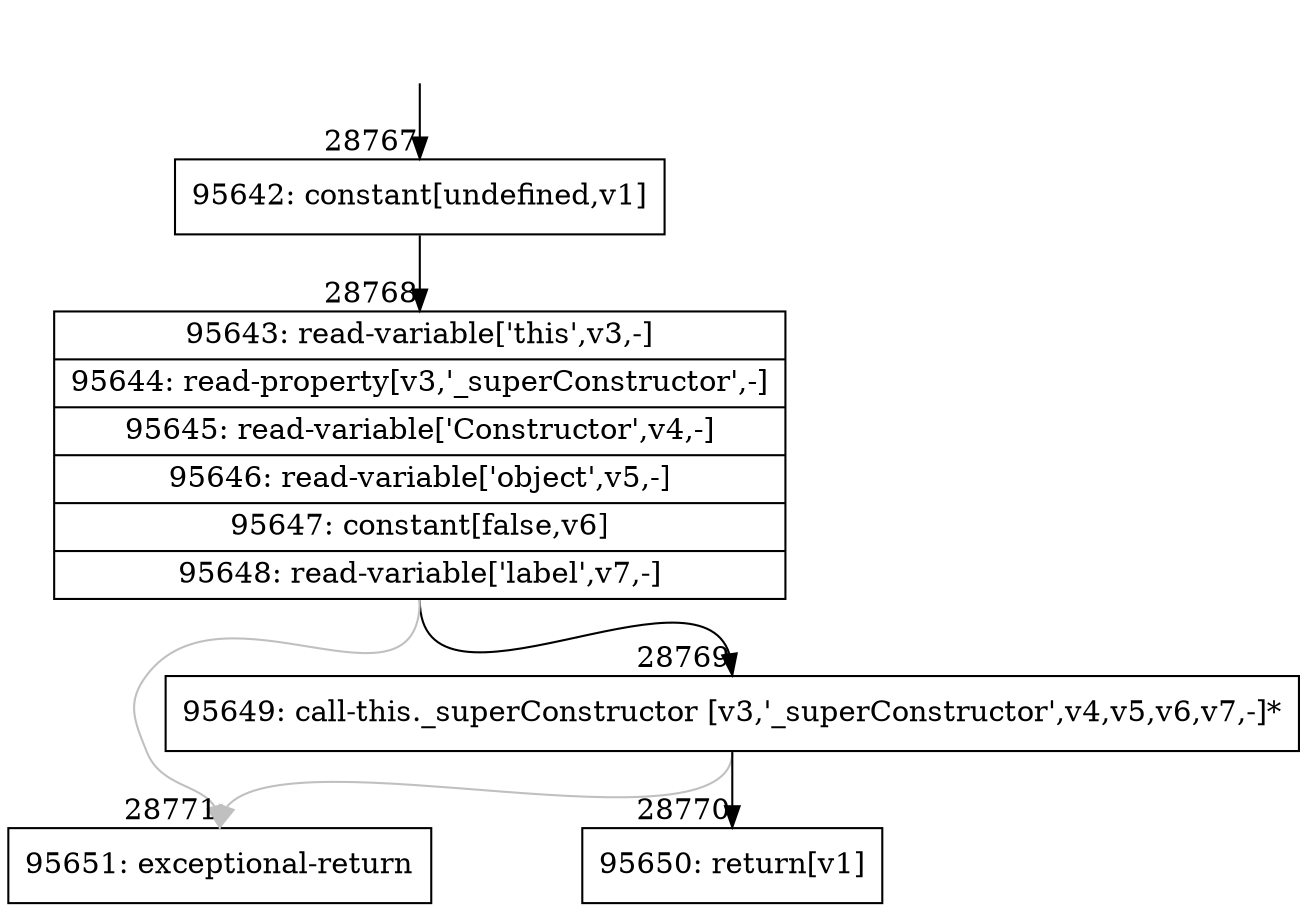digraph {
rankdir="TD"
BB_entry2535[shape=none,label=""];
BB_entry2535 -> BB28767 [tailport=s, headport=n, headlabel="    28767"]
BB28767 [shape=record label="{95642: constant[undefined,v1]}" ] 
BB28767 -> BB28768 [tailport=s, headport=n, headlabel="      28768"]
BB28768 [shape=record label="{95643: read-variable['this',v3,-]|95644: read-property[v3,'_superConstructor',-]|95645: read-variable['Constructor',v4,-]|95646: read-variable['object',v5,-]|95647: constant[false,v6]|95648: read-variable['label',v7,-]}" ] 
BB28768 -> BB28769 [tailport=s, headport=n, headlabel="      28769"]
BB28768 -> BB28771 [tailport=s, headport=n, color=gray, headlabel="      28771"]
BB28769 [shape=record label="{95649: call-this._superConstructor [v3,'_superConstructor',v4,v5,v6,v7,-]*}" ] 
BB28769 -> BB28770 [tailport=s, headport=n, headlabel="      28770"]
BB28769 -> BB28771 [tailport=s, headport=n, color=gray]
BB28770 [shape=record label="{95650: return[v1]}" ] 
BB28771 [shape=record label="{95651: exceptional-return}" ] 
//#$~ 51359
}
